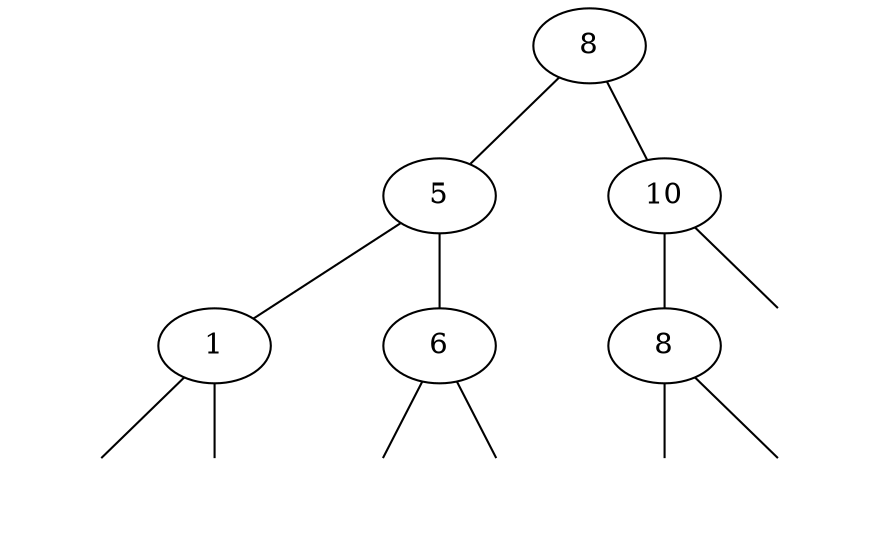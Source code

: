 graph arbre {
	5[label=8];
	3[label=5];
	5 -- 3;
	4[label=10];
	5 -- 4;
	0[label=1];
	3 -- 0;
	1[label=6];
	3 -- 1;
	2[label=8];
	4 -- 2;
	12[shape="plaintext", label=""];
	4 -- 12;
	6[shape="plaintext", label=""];
	0 -- 6;
	7[shape="plaintext", label=""];
	0 -- 7;
	8[shape="plaintext", label=""];
	1 -- 8;
	9[shape="plaintext", label=""];
	1 -- 9;
	10[shape="plaintext", label=""];
	2 -- 10;
	11[shape="plaintext", label=""];
	2 -- 11;
}
